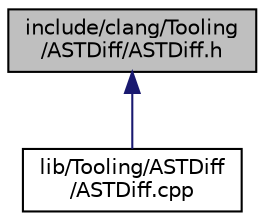 digraph "include/clang/Tooling/ASTDiff/ASTDiff.h"
{
 // LATEX_PDF_SIZE
  bgcolor="transparent";
  edge [fontname="Helvetica",fontsize="10",labelfontname="Helvetica",labelfontsize="10"];
  node [fontname="Helvetica",fontsize="10",shape=record];
  Node1 [label="include/clang/Tooling\l/ASTDiff/ASTDiff.h",height=0.2,width=0.4,color="black", fillcolor="grey75", style="filled", fontcolor="black",tooltip=" "];
  Node1 -> Node2 [dir="back",color="midnightblue",fontsize="10",style="solid",fontname="Helvetica"];
  Node2 [label="lib/Tooling/ASTDiff\l/ASTDiff.cpp",height=0.2,width=0.4,color="black",URL="$ASTDiff_8cpp.html",tooltip=" "];
}
